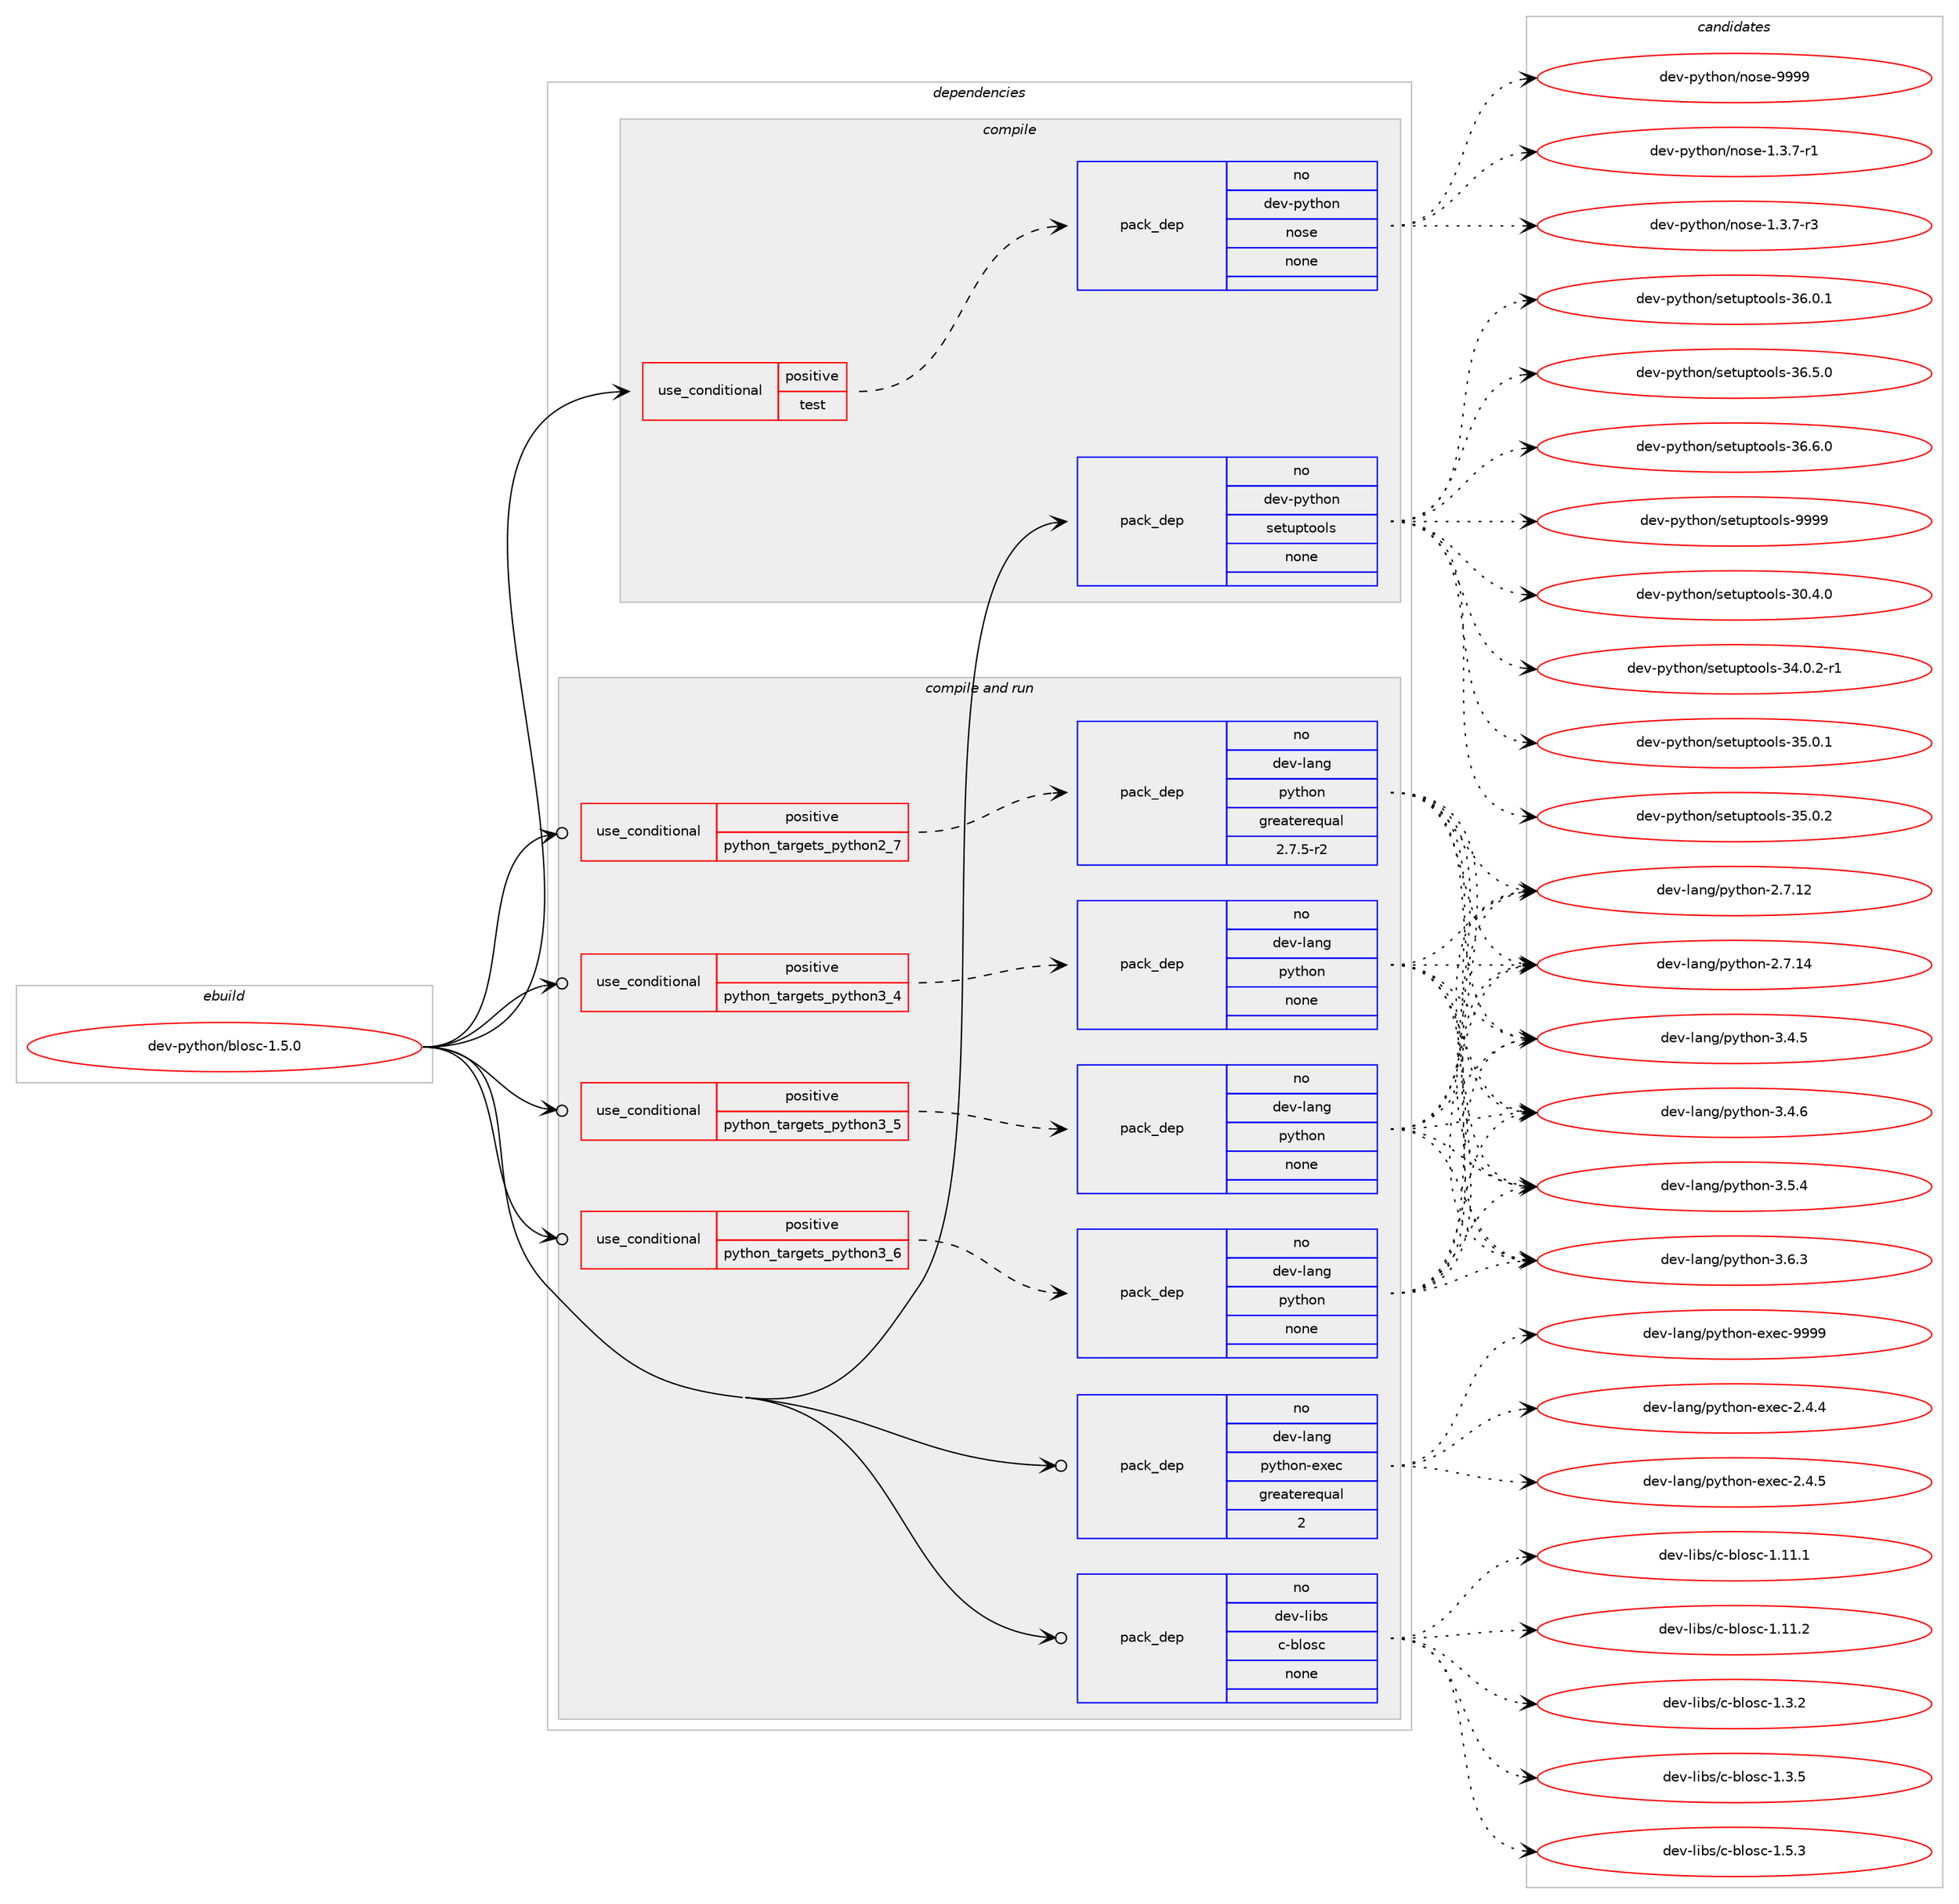 digraph prolog {

# *************
# Graph options
# *************

newrank=true;
concentrate=true;
compound=true;
graph [rankdir=LR,fontname=Helvetica,fontsize=10,ranksep=1.5];#, ranksep=2.5, nodesep=0.2];
edge  [arrowhead=vee];
node  [fontname=Helvetica,fontsize=10];

# **********
# The ebuild
# **********

subgraph cluster_leftcol {
color=gray;
rank=same;
label=<<i>ebuild</i>>;
id [label="dev-python/blosc-1.5.0", color=red, width=4, href="../dev-python/blosc-1.5.0.svg"];
}

# ****************
# The dependencies
# ****************

subgraph cluster_midcol {
color=gray;
label=<<i>dependencies</i>>;
subgraph cluster_compile {
fillcolor="#eeeeee";
style=filled;
label=<<i>compile</i>>;
subgraph cond30210 {
dependency149090 [label=<<TABLE BORDER="0" CELLBORDER="1" CELLSPACING="0" CELLPADDING="4"><TR><TD ROWSPAN="3" CELLPADDING="10">use_conditional</TD></TR><TR><TD>positive</TD></TR><TR><TD>test</TD></TR></TABLE>>, shape=none, color=red];
subgraph pack115059 {
dependency149091 [label=<<TABLE BORDER="0" CELLBORDER="1" CELLSPACING="0" CELLPADDING="4" WIDTH="220"><TR><TD ROWSPAN="6" CELLPADDING="30">pack_dep</TD></TR><TR><TD WIDTH="110">no</TD></TR><TR><TD>dev-python</TD></TR><TR><TD>nose</TD></TR><TR><TD>none</TD></TR><TR><TD></TD></TR></TABLE>>, shape=none, color=blue];
}
dependency149090:e -> dependency149091:w [weight=20,style="dashed",arrowhead="vee"];
}
id:e -> dependency149090:w [weight=20,style="solid",arrowhead="vee"];
subgraph pack115060 {
dependency149092 [label=<<TABLE BORDER="0" CELLBORDER="1" CELLSPACING="0" CELLPADDING="4" WIDTH="220"><TR><TD ROWSPAN="6" CELLPADDING="30">pack_dep</TD></TR><TR><TD WIDTH="110">no</TD></TR><TR><TD>dev-python</TD></TR><TR><TD>setuptools</TD></TR><TR><TD>none</TD></TR><TR><TD></TD></TR></TABLE>>, shape=none, color=blue];
}
id:e -> dependency149092:w [weight=20,style="solid",arrowhead="vee"];
}
subgraph cluster_compileandrun {
fillcolor="#eeeeee";
style=filled;
label=<<i>compile and run</i>>;
subgraph cond30211 {
dependency149093 [label=<<TABLE BORDER="0" CELLBORDER="1" CELLSPACING="0" CELLPADDING="4"><TR><TD ROWSPAN="3" CELLPADDING="10">use_conditional</TD></TR><TR><TD>positive</TD></TR><TR><TD>python_targets_python2_7</TD></TR></TABLE>>, shape=none, color=red];
subgraph pack115061 {
dependency149094 [label=<<TABLE BORDER="0" CELLBORDER="1" CELLSPACING="0" CELLPADDING="4" WIDTH="220"><TR><TD ROWSPAN="6" CELLPADDING="30">pack_dep</TD></TR><TR><TD WIDTH="110">no</TD></TR><TR><TD>dev-lang</TD></TR><TR><TD>python</TD></TR><TR><TD>greaterequal</TD></TR><TR><TD>2.7.5-r2</TD></TR></TABLE>>, shape=none, color=blue];
}
dependency149093:e -> dependency149094:w [weight=20,style="dashed",arrowhead="vee"];
}
id:e -> dependency149093:w [weight=20,style="solid",arrowhead="odotvee"];
subgraph cond30212 {
dependency149095 [label=<<TABLE BORDER="0" CELLBORDER="1" CELLSPACING="0" CELLPADDING="4"><TR><TD ROWSPAN="3" CELLPADDING="10">use_conditional</TD></TR><TR><TD>positive</TD></TR><TR><TD>python_targets_python3_4</TD></TR></TABLE>>, shape=none, color=red];
subgraph pack115062 {
dependency149096 [label=<<TABLE BORDER="0" CELLBORDER="1" CELLSPACING="0" CELLPADDING="4" WIDTH="220"><TR><TD ROWSPAN="6" CELLPADDING="30">pack_dep</TD></TR><TR><TD WIDTH="110">no</TD></TR><TR><TD>dev-lang</TD></TR><TR><TD>python</TD></TR><TR><TD>none</TD></TR><TR><TD></TD></TR></TABLE>>, shape=none, color=blue];
}
dependency149095:e -> dependency149096:w [weight=20,style="dashed",arrowhead="vee"];
}
id:e -> dependency149095:w [weight=20,style="solid",arrowhead="odotvee"];
subgraph cond30213 {
dependency149097 [label=<<TABLE BORDER="0" CELLBORDER="1" CELLSPACING="0" CELLPADDING="4"><TR><TD ROWSPAN="3" CELLPADDING="10">use_conditional</TD></TR><TR><TD>positive</TD></TR><TR><TD>python_targets_python3_5</TD></TR></TABLE>>, shape=none, color=red];
subgraph pack115063 {
dependency149098 [label=<<TABLE BORDER="0" CELLBORDER="1" CELLSPACING="0" CELLPADDING="4" WIDTH="220"><TR><TD ROWSPAN="6" CELLPADDING="30">pack_dep</TD></TR><TR><TD WIDTH="110">no</TD></TR><TR><TD>dev-lang</TD></TR><TR><TD>python</TD></TR><TR><TD>none</TD></TR><TR><TD></TD></TR></TABLE>>, shape=none, color=blue];
}
dependency149097:e -> dependency149098:w [weight=20,style="dashed",arrowhead="vee"];
}
id:e -> dependency149097:w [weight=20,style="solid",arrowhead="odotvee"];
subgraph cond30214 {
dependency149099 [label=<<TABLE BORDER="0" CELLBORDER="1" CELLSPACING="0" CELLPADDING="4"><TR><TD ROWSPAN="3" CELLPADDING="10">use_conditional</TD></TR><TR><TD>positive</TD></TR><TR><TD>python_targets_python3_6</TD></TR></TABLE>>, shape=none, color=red];
subgraph pack115064 {
dependency149100 [label=<<TABLE BORDER="0" CELLBORDER="1" CELLSPACING="0" CELLPADDING="4" WIDTH="220"><TR><TD ROWSPAN="6" CELLPADDING="30">pack_dep</TD></TR><TR><TD WIDTH="110">no</TD></TR><TR><TD>dev-lang</TD></TR><TR><TD>python</TD></TR><TR><TD>none</TD></TR><TR><TD></TD></TR></TABLE>>, shape=none, color=blue];
}
dependency149099:e -> dependency149100:w [weight=20,style="dashed",arrowhead="vee"];
}
id:e -> dependency149099:w [weight=20,style="solid",arrowhead="odotvee"];
subgraph pack115065 {
dependency149101 [label=<<TABLE BORDER="0" CELLBORDER="1" CELLSPACING="0" CELLPADDING="4" WIDTH="220"><TR><TD ROWSPAN="6" CELLPADDING="30">pack_dep</TD></TR><TR><TD WIDTH="110">no</TD></TR><TR><TD>dev-lang</TD></TR><TR><TD>python-exec</TD></TR><TR><TD>greaterequal</TD></TR><TR><TD>2</TD></TR></TABLE>>, shape=none, color=blue];
}
id:e -> dependency149101:w [weight=20,style="solid",arrowhead="odotvee"];
subgraph pack115066 {
dependency149102 [label=<<TABLE BORDER="0" CELLBORDER="1" CELLSPACING="0" CELLPADDING="4" WIDTH="220"><TR><TD ROWSPAN="6" CELLPADDING="30">pack_dep</TD></TR><TR><TD WIDTH="110">no</TD></TR><TR><TD>dev-libs</TD></TR><TR><TD>c-blosc</TD></TR><TR><TD>none</TD></TR><TR><TD></TD></TR></TABLE>>, shape=none, color=blue];
}
id:e -> dependency149102:w [weight=20,style="solid",arrowhead="odotvee"];
}
subgraph cluster_run {
fillcolor="#eeeeee";
style=filled;
label=<<i>run</i>>;
}
}

# **************
# The candidates
# **************

subgraph cluster_choices {
rank=same;
color=gray;
label=<<i>candidates</i>>;

subgraph choice115059 {
color=black;
nodesep=1;
choice10010111845112121116104111110471101111151014549465146554511449 [label="dev-python/nose-1.3.7-r1", color=red, width=4,href="../dev-python/nose-1.3.7-r1.svg"];
choice10010111845112121116104111110471101111151014549465146554511451 [label="dev-python/nose-1.3.7-r3", color=red, width=4,href="../dev-python/nose-1.3.7-r3.svg"];
choice10010111845112121116104111110471101111151014557575757 [label="dev-python/nose-9999", color=red, width=4,href="../dev-python/nose-9999.svg"];
dependency149091:e -> choice10010111845112121116104111110471101111151014549465146554511449:w [style=dotted,weight="100"];
dependency149091:e -> choice10010111845112121116104111110471101111151014549465146554511451:w [style=dotted,weight="100"];
dependency149091:e -> choice10010111845112121116104111110471101111151014557575757:w [style=dotted,weight="100"];
}
subgraph choice115060 {
color=black;
nodesep=1;
choice100101118451121211161041111104711510111611711211611111110811545514846524648 [label="dev-python/setuptools-30.4.0", color=red, width=4,href="../dev-python/setuptools-30.4.0.svg"];
choice1001011184511212111610411111047115101116117112116111111108115455152464846504511449 [label="dev-python/setuptools-34.0.2-r1", color=red, width=4,href="../dev-python/setuptools-34.0.2-r1.svg"];
choice100101118451121211161041111104711510111611711211611111110811545515346484649 [label="dev-python/setuptools-35.0.1", color=red, width=4,href="../dev-python/setuptools-35.0.1.svg"];
choice100101118451121211161041111104711510111611711211611111110811545515346484650 [label="dev-python/setuptools-35.0.2", color=red, width=4,href="../dev-python/setuptools-35.0.2.svg"];
choice100101118451121211161041111104711510111611711211611111110811545515446484649 [label="dev-python/setuptools-36.0.1", color=red, width=4,href="../dev-python/setuptools-36.0.1.svg"];
choice100101118451121211161041111104711510111611711211611111110811545515446534648 [label="dev-python/setuptools-36.5.0", color=red, width=4,href="../dev-python/setuptools-36.5.0.svg"];
choice100101118451121211161041111104711510111611711211611111110811545515446544648 [label="dev-python/setuptools-36.6.0", color=red, width=4,href="../dev-python/setuptools-36.6.0.svg"];
choice10010111845112121116104111110471151011161171121161111111081154557575757 [label="dev-python/setuptools-9999", color=red, width=4,href="../dev-python/setuptools-9999.svg"];
dependency149092:e -> choice100101118451121211161041111104711510111611711211611111110811545514846524648:w [style=dotted,weight="100"];
dependency149092:e -> choice1001011184511212111610411111047115101116117112116111111108115455152464846504511449:w [style=dotted,weight="100"];
dependency149092:e -> choice100101118451121211161041111104711510111611711211611111110811545515346484649:w [style=dotted,weight="100"];
dependency149092:e -> choice100101118451121211161041111104711510111611711211611111110811545515346484650:w [style=dotted,weight="100"];
dependency149092:e -> choice100101118451121211161041111104711510111611711211611111110811545515446484649:w [style=dotted,weight="100"];
dependency149092:e -> choice100101118451121211161041111104711510111611711211611111110811545515446534648:w [style=dotted,weight="100"];
dependency149092:e -> choice100101118451121211161041111104711510111611711211611111110811545515446544648:w [style=dotted,weight="100"];
dependency149092:e -> choice10010111845112121116104111110471151011161171121161111111081154557575757:w [style=dotted,weight="100"];
}
subgraph choice115061 {
color=black;
nodesep=1;
choice10010111845108971101034711212111610411111045504655464950 [label="dev-lang/python-2.7.12", color=red, width=4,href="../dev-lang/python-2.7.12.svg"];
choice10010111845108971101034711212111610411111045504655464952 [label="dev-lang/python-2.7.14", color=red, width=4,href="../dev-lang/python-2.7.14.svg"];
choice100101118451089711010347112121116104111110455146524653 [label="dev-lang/python-3.4.5", color=red, width=4,href="../dev-lang/python-3.4.5.svg"];
choice100101118451089711010347112121116104111110455146524654 [label="dev-lang/python-3.4.6", color=red, width=4,href="../dev-lang/python-3.4.6.svg"];
choice100101118451089711010347112121116104111110455146534652 [label="dev-lang/python-3.5.4", color=red, width=4,href="../dev-lang/python-3.5.4.svg"];
choice100101118451089711010347112121116104111110455146544651 [label="dev-lang/python-3.6.3", color=red, width=4,href="../dev-lang/python-3.6.3.svg"];
dependency149094:e -> choice10010111845108971101034711212111610411111045504655464950:w [style=dotted,weight="100"];
dependency149094:e -> choice10010111845108971101034711212111610411111045504655464952:w [style=dotted,weight="100"];
dependency149094:e -> choice100101118451089711010347112121116104111110455146524653:w [style=dotted,weight="100"];
dependency149094:e -> choice100101118451089711010347112121116104111110455146524654:w [style=dotted,weight="100"];
dependency149094:e -> choice100101118451089711010347112121116104111110455146534652:w [style=dotted,weight="100"];
dependency149094:e -> choice100101118451089711010347112121116104111110455146544651:w [style=dotted,weight="100"];
}
subgraph choice115062 {
color=black;
nodesep=1;
choice10010111845108971101034711212111610411111045504655464950 [label="dev-lang/python-2.7.12", color=red, width=4,href="../dev-lang/python-2.7.12.svg"];
choice10010111845108971101034711212111610411111045504655464952 [label="dev-lang/python-2.7.14", color=red, width=4,href="../dev-lang/python-2.7.14.svg"];
choice100101118451089711010347112121116104111110455146524653 [label="dev-lang/python-3.4.5", color=red, width=4,href="../dev-lang/python-3.4.5.svg"];
choice100101118451089711010347112121116104111110455146524654 [label="dev-lang/python-3.4.6", color=red, width=4,href="../dev-lang/python-3.4.6.svg"];
choice100101118451089711010347112121116104111110455146534652 [label="dev-lang/python-3.5.4", color=red, width=4,href="../dev-lang/python-3.5.4.svg"];
choice100101118451089711010347112121116104111110455146544651 [label="dev-lang/python-3.6.3", color=red, width=4,href="../dev-lang/python-3.6.3.svg"];
dependency149096:e -> choice10010111845108971101034711212111610411111045504655464950:w [style=dotted,weight="100"];
dependency149096:e -> choice10010111845108971101034711212111610411111045504655464952:w [style=dotted,weight="100"];
dependency149096:e -> choice100101118451089711010347112121116104111110455146524653:w [style=dotted,weight="100"];
dependency149096:e -> choice100101118451089711010347112121116104111110455146524654:w [style=dotted,weight="100"];
dependency149096:e -> choice100101118451089711010347112121116104111110455146534652:w [style=dotted,weight="100"];
dependency149096:e -> choice100101118451089711010347112121116104111110455146544651:w [style=dotted,weight="100"];
}
subgraph choice115063 {
color=black;
nodesep=1;
choice10010111845108971101034711212111610411111045504655464950 [label="dev-lang/python-2.7.12", color=red, width=4,href="../dev-lang/python-2.7.12.svg"];
choice10010111845108971101034711212111610411111045504655464952 [label="dev-lang/python-2.7.14", color=red, width=4,href="../dev-lang/python-2.7.14.svg"];
choice100101118451089711010347112121116104111110455146524653 [label="dev-lang/python-3.4.5", color=red, width=4,href="../dev-lang/python-3.4.5.svg"];
choice100101118451089711010347112121116104111110455146524654 [label="dev-lang/python-3.4.6", color=red, width=4,href="../dev-lang/python-3.4.6.svg"];
choice100101118451089711010347112121116104111110455146534652 [label="dev-lang/python-3.5.4", color=red, width=4,href="../dev-lang/python-3.5.4.svg"];
choice100101118451089711010347112121116104111110455146544651 [label="dev-lang/python-3.6.3", color=red, width=4,href="../dev-lang/python-3.6.3.svg"];
dependency149098:e -> choice10010111845108971101034711212111610411111045504655464950:w [style=dotted,weight="100"];
dependency149098:e -> choice10010111845108971101034711212111610411111045504655464952:w [style=dotted,weight="100"];
dependency149098:e -> choice100101118451089711010347112121116104111110455146524653:w [style=dotted,weight="100"];
dependency149098:e -> choice100101118451089711010347112121116104111110455146524654:w [style=dotted,weight="100"];
dependency149098:e -> choice100101118451089711010347112121116104111110455146534652:w [style=dotted,weight="100"];
dependency149098:e -> choice100101118451089711010347112121116104111110455146544651:w [style=dotted,weight="100"];
}
subgraph choice115064 {
color=black;
nodesep=1;
choice10010111845108971101034711212111610411111045504655464950 [label="dev-lang/python-2.7.12", color=red, width=4,href="../dev-lang/python-2.7.12.svg"];
choice10010111845108971101034711212111610411111045504655464952 [label="dev-lang/python-2.7.14", color=red, width=4,href="../dev-lang/python-2.7.14.svg"];
choice100101118451089711010347112121116104111110455146524653 [label="dev-lang/python-3.4.5", color=red, width=4,href="../dev-lang/python-3.4.5.svg"];
choice100101118451089711010347112121116104111110455146524654 [label="dev-lang/python-3.4.6", color=red, width=4,href="../dev-lang/python-3.4.6.svg"];
choice100101118451089711010347112121116104111110455146534652 [label="dev-lang/python-3.5.4", color=red, width=4,href="../dev-lang/python-3.5.4.svg"];
choice100101118451089711010347112121116104111110455146544651 [label="dev-lang/python-3.6.3", color=red, width=4,href="../dev-lang/python-3.6.3.svg"];
dependency149100:e -> choice10010111845108971101034711212111610411111045504655464950:w [style=dotted,weight="100"];
dependency149100:e -> choice10010111845108971101034711212111610411111045504655464952:w [style=dotted,weight="100"];
dependency149100:e -> choice100101118451089711010347112121116104111110455146524653:w [style=dotted,weight="100"];
dependency149100:e -> choice100101118451089711010347112121116104111110455146524654:w [style=dotted,weight="100"];
dependency149100:e -> choice100101118451089711010347112121116104111110455146534652:w [style=dotted,weight="100"];
dependency149100:e -> choice100101118451089711010347112121116104111110455146544651:w [style=dotted,weight="100"];
}
subgraph choice115065 {
color=black;
nodesep=1;
choice1001011184510897110103471121211161041111104510112010199455046524652 [label="dev-lang/python-exec-2.4.4", color=red, width=4,href="../dev-lang/python-exec-2.4.4.svg"];
choice1001011184510897110103471121211161041111104510112010199455046524653 [label="dev-lang/python-exec-2.4.5", color=red, width=4,href="../dev-lang/python-exec-2.4.5.svg"];
choice10010111845108971101034711212111610411111045101120101994557575757 [label="dev-lang/python-exec-9999", color=red, width=4,href="../dev-lang/python-exec-9999.svg"];
dependency149101:e -> choice1001011184510897110103471121211161041111104510112010199455046524652:w [style=dotted,weight="100"];
dependency149101:e -> choice1001011184510897110103471121211161041111104510112010199455046524653:w [style=dotted,weight="100"];
dependency149101:e -> choice10010111845108971101034711212111610411111045101120101994557575757:w [style=dotted,weight="100"];
}
subgraph choice115066 {
color=black;
nodesep=1;
choice1001011184510810598115479945981081111159945494649494649 [label="dev-libs/c-blosc-1.11.1", color=red, width=4,href="../dev-libs/c-blosc-1.11.1.svg"];
choice1001011184510810598115479945981081111159945494649494650 [label="dev-libs/c-blosc-1.11.2", color=red, width=4,href="../dev-libs/c-blosc-1.11.2.svg"];
choice10010111845108105981154799459810811111599454946514650 [label="dev-libs/c-blosc-1.3.2", color=red, width=4,href="../dev-libs/c-blosc-1.3.2.svg"];
choice10010111845108105981154799459810811111599454946514653 [label="dev-libs/c-blosc-1.3.5", color=red, width=4,href="../dev-libs/c-blosc-1.3.5.svg"];
choice10010111845108105981154799459810811111599454946534651 [label="dev-libs/c-blosc-1.5.3", color=red, width=4,href="../dev-libs/c-blosc-1.5.3.svg"];
dependency149102:e -> choice1001011184510810598115479945981081111159945494649494649:w [style=dotted,weight="100"];
dependency149102:e -> choice1001011184510810598115479945981081111159945494649494650:w [style=dotted,weight="100"];
dependency149102:e -> choice10010111845108105981154799459810811111599454946514650:w [style=dotted,weight="100"];
dependency149102:e -> choice10010111845108105981154799459810811111599454946514653:w [style=dotted,weight="100"];
dependency149102:e -> choice10010111845108105981154799459810811111599454946534651:w [style=dotted,weight="100"];
}
}

}
